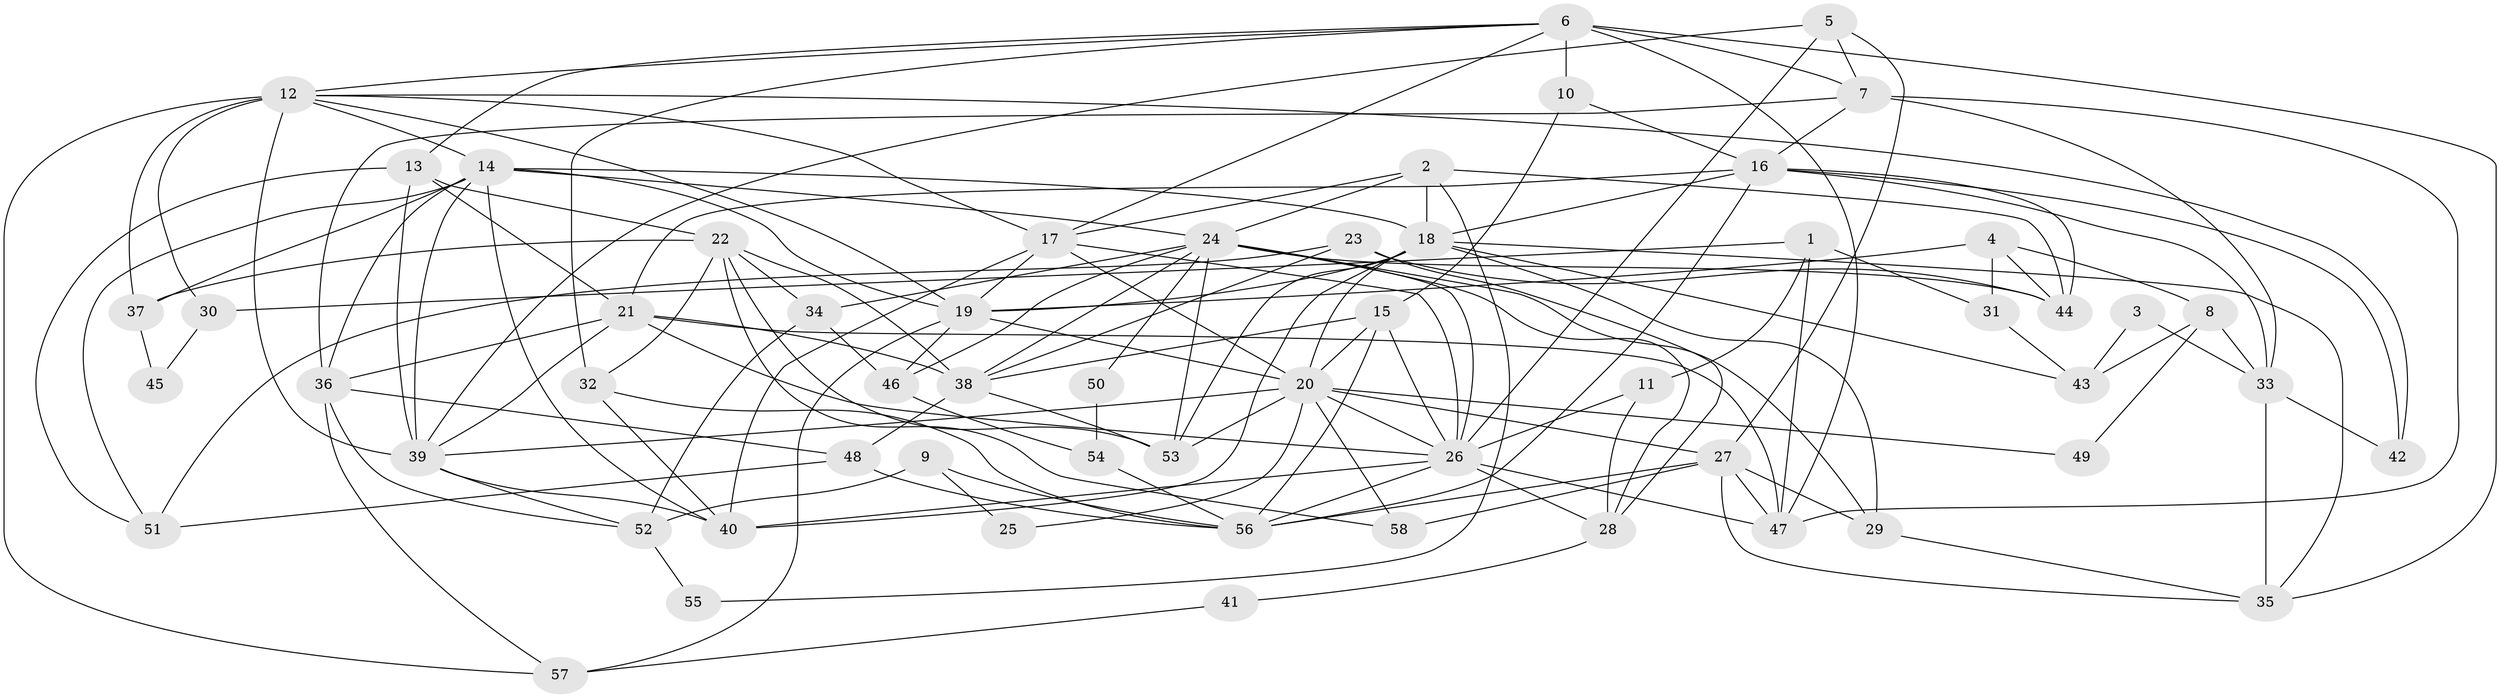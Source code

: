 // original degree distribution, {4: 0.20869565217391303, 3: 0.2956521739130435, 2: 0.13043478260869565, 6: 0.09565217391304348, 7: 0.017391304347826087, 5: 0.23478260869565218, 9: 0.008695652173913044, 8: 0.008695652173913044}
// Generated by graph-tools (version 1.1) at 2025/36/03/09/25 02:36:20]
// undirected, 58 vertices, 150 edges
graph export_dot {
graph [start="1"]
  node [color=gray90,style=filled];
  1;
  2;
  3;
  4;
  5;
  6;
  7;
  8;
  9;
  10;
  11;
  12;
  13;
  14;
  15;
  16;
  17;
  18;
  19;
  20;
  21;
  22;
  23;
  24;
  25;
  26;
  27;
  28;
  29;
  30;
  31;
  32;
  33;
  34;
  35;
  36;
  37;
  38;
  39;
  40;
  41;
  42;
  43;
  44;
  45;
  46;
  47;
  48;
  49;
  50;
  51;
  52;
  53;
  54;
  55;
  56;
  57;
  58;
  1 -- 11 [weight=1.0];
  1 -- 30 [weight=1.0];
  1 -- 31 [weight=1.0];
  1 -- 47 [weight=1.0];
  2 -- 17 [weight=1.0];
  2 -- 18 [weight=1.0];
  2 -- 24 [weight=1.0];
  2 -- 44 [weight=1.0];
  2 -- 55 [weight=1.0];
  3 -- 33 [weight=1.0];
  3 -- 43 [weight=1.0];
  4 -- 8 [weight=1.0];
  4 -- 19 [weight=1.0];
  4 -- 31 [weight=1.0];
  4 -- 44 [weight=1.0];
  5 -- 7 [weight=1.0];
  5 -- 26 [weight=1.0];
  5 -- 27 [weight=1.0];
  5 -- 39 [weight=1.0];
  6 -- 7 [weight=2.0];
  6 -- 10 [weight=1.0];
  6 -- 12 [weight=1.0];
  6 -- 13 [weight=1.0];
  6 -- 17 [weight=1.0];
  6 -- 32 [weight=1.0];
  6 -- 35 [weight=1.0];
  6 -- 47 [weight=1.0];
  7 -- 16 [weight=1.0];
  7 -- 33 [weight=1.0];
  7 -- 36 [weight=1.0];
  7 -- 47 [weight=1.0];
  8 -- 33 [weight=1.0];
  8 -- 43 [weight=1.0];
  8 -- 49 [weight=1.0];
  9 -- 25 [weight=1.0];
  9 -- 52 [weight=1.0];
  9 -- 56 [weight=1.0];
  10 -- 15 [weight=1.0];
  10 -- 16 [weight=1.0];
  11 -- 26 [weight=1.0];
  11 -- 28 [weight=1.0];
  12 -- 14 [weight=1.0];
  12 -- 17 [weight=1.0];
  12 -- 19 [weight=1.0];
  12 -- 30 [weight=1.0];
  12 -- 37 [weight=2.0];
  12 -- 39 [weight=1.0];
  12 -- 42 [weight=1.0];
  12 -- 57 [weight=1.0];
  13 -- 21 [weight=1.0];
  13 -- 22 [weight=1.0];
  13 -- 39 [weight=1.0];
  13 -- 51 [weight=1.0];
  14 -- 18 [weight=1.0];
  14 -- 19 [weight=2.0];
  14 -- 24 [weight=2.0];
  14 -- 36 [weight=1.0];
  14 -- 37 [weight=1.0];
  14 -- 39 [weight=1.0];
  14 -- 40 [weight=1.0];
  14 -- 51 [weight=1.0];
  15 -- 20 [weight=1.0];
  15 -- 26 [weight=1.0];
  15 -- 38 [weight=1.0];
  15 -- 56 [weight=1.0];
  16 -- 18 [weight=1.0];
  16 -- 21 [weight=1.0];
  16 -- 33 [weight=1.0];
  16 -- 42 [weight=1.0];
  16 -- 44 [weight=1.0];
  16 -- 56 [weight=1.0];
  17 -- 19 [weight=1.0];
  17 -- 20 [weight=1.0];
  17 -- 26 [weight=2.0];
  17 -- 40 [weight=1.0];
  18 -- 19 [weight=1.0];
  18 -- 20 [weight=1.0];
  18 -- 29 [weight=1.0];
  18 -- 35 [weight=1.0];
  18 -- 40 [weight=1.0];
  18 -- 43 [weight=1.0];
  18 -- 53 [weight=1.0];
  19 -- 20 [weight=1.0];
  19 -- 46 [weight=1.0];
  19 -- 57 [weight=1.0];
  20 -- 25 [weight=1.0];
  20 -- 26 [weight=1.0];
  20 -- 27 [weight=1.0];
  20 -- 39 [weight=1.0];
  20 -- 49 [weight=1.0];
  20 -- 53 [weight=1.0];
  20 -- 58 [weight=1.0];
  21 -- 26 [weight=1.0];
  21 -- 36 [weight=1.0];
  21 -- 38 [weight=5.0];
  21 -- 39 [weight=1.0];
  21 -- 47 [weight=3.0];
  22 -- 32 [weight=1.0];
  22 -- 34 [weight=1.0];
  22 -- 37 [weight=1.0];
  22 -- 38 [weight=1.0];
  22 -- 53 [weight=2.0];
  22 -- 58 [weight=1.0];
  23 -- 28 [weight=1.0];
  23 -- 38 [weight=1.0];
  23 -- 44 [weight=2.0];
  23 -- 51 [weight=1.0];
  24 -- 26 [weight=2.0];
  24 -- 28 [weight=1.0];
  24 -- 29 [weight=1.0];
  24 -- 34 [weight=1.0];
  24 -- 38 [weight=1.0];
  24 -- 44 [weight=1.0];
  24 -- 46 [weight=1.0];
  24 -- 50 [weight=1.0];
  24 -- 53 [weight=1.0];
  26 -- 28 [weight=1.0];
  26 -- 40 [weight=1.0];
  26 -- 47 [weight=1.0];
  26 -- 56 [weight=1.0];
  27 -- 29 [weight=1.0];
  27 -- 35 [weight=1.0];
  27 -- 47 [weight=1.0];
  27 -- 56 [weight=1.0];
  27 -- 58 [weight=1.0];
  28 -- 41 [weight=1.0];
  29 -- 35 [weight=1.0];
  30 -- 45 [weight=1.0];
  31 -- 43 [weight=1.0];
  32 -- 40 [weight=1.0];
  32 -- 56 [weight=1.0];
  33 -- 35 [weight=1.0];
  33 -- 42 [weight=1.0];
  34 -- 46 [weight=1.0];
  34 -- 52 [weight=1.0];
  36 -- 48 [weight=1.0];
  36 -- 52 [weight=1.0];
  36 -- 57 [weight=1.0];
  37 -- 45 [weight=1.0];
  38 -- 48 [weight=1.0];
  38 -- 53 [weight=1.0];
  39 -- 40 [weight=1.0];
  39 -- 52 [weight=1.0];
  41 -- 57 [weight=1.0];
  46 -- 54 [weight=1.0];
  48 -- 51 [weight=1.0];
  48 -- 56 [weight=1.0];
  50 -- 54 [weight=1.0];
  52 -- 55 [weight=1.0];
  54 -- 56 [weight=1.0];
}
